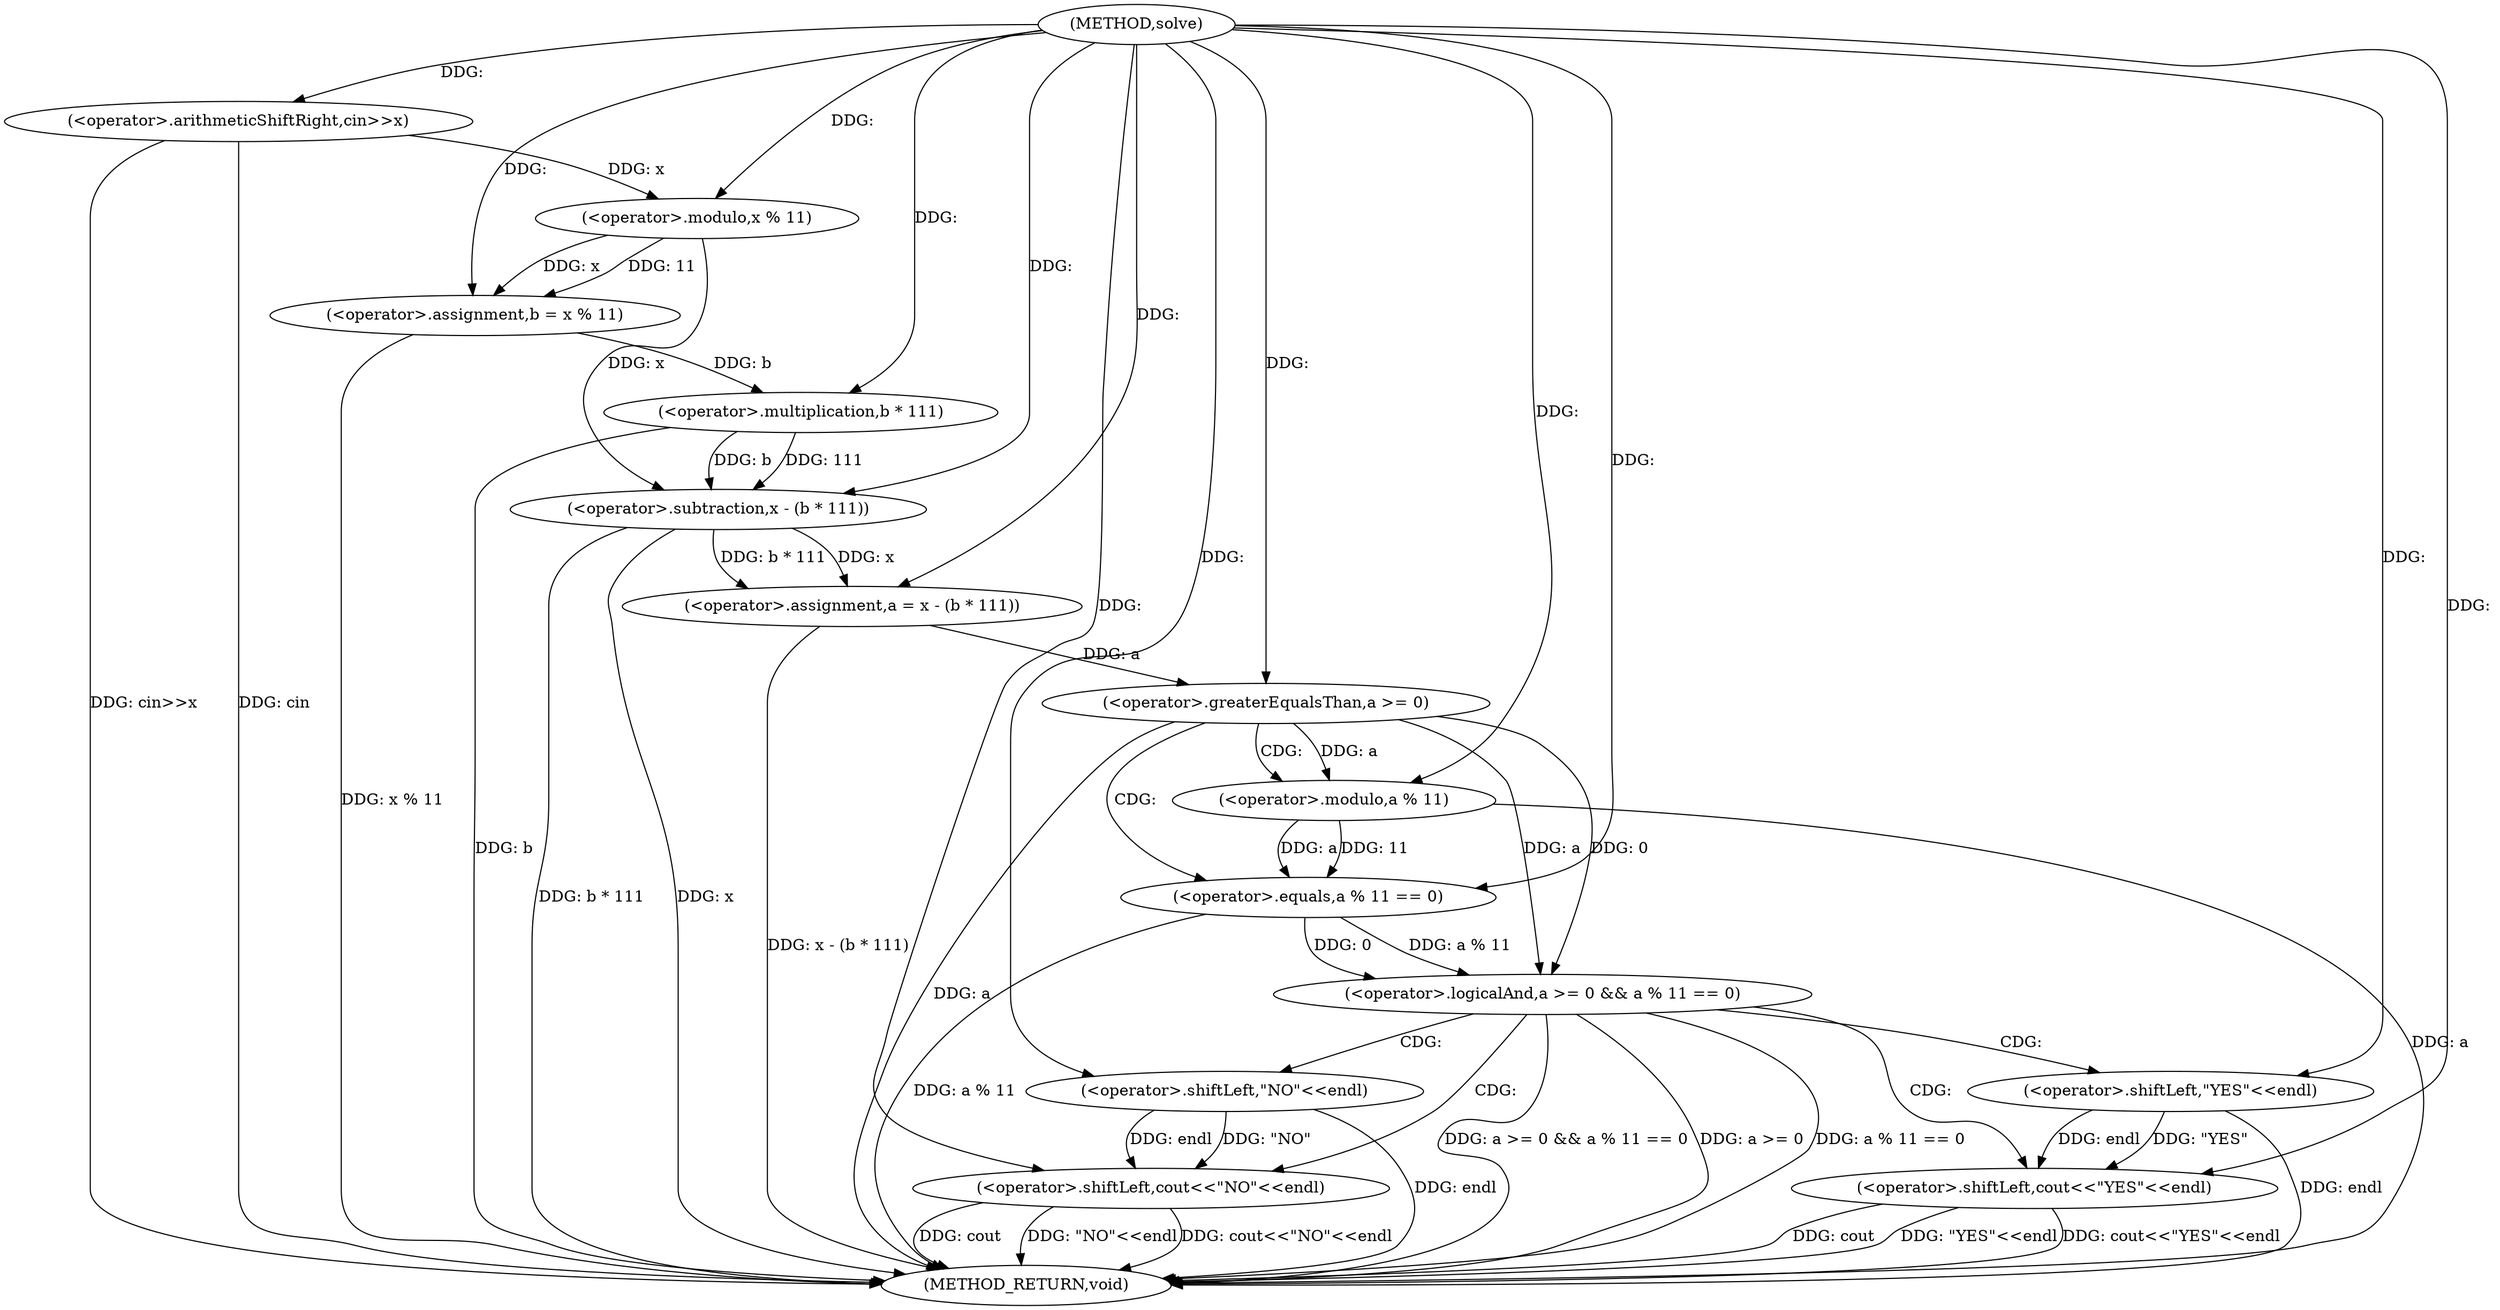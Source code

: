 digraph "solve" {  
"1000337" [label = "(METHOD,solve)" ]
"1000378" [label = "(METHOD_RETURN,void)" ]
"1000340" [label = "(<operator>.arithmeticShiftRight,cin>>x)" ]
"1000344" [label = "(<operator>.assignment,b = x % 11)" ]
"1000350" [label = "(<operator>.assignment,a = x - (b * 111))" ]
"1000358" [label = "(<operator>.logicalAnd,a >= 0 && a % 11 == 0)" ]
"1000367" [label = "(<operator>.shiftLeft,cout<<\"YES\"<<endl)" ]
"1000346" [label = "(<operator>.modulo,x % 11)" ]
"1000352" [label = "(<operator>.subtraction,x - (b * 111))" ]
"1000373" [label = "(<operator>.shiftLeft,cout<<\"NO\"<<endl)" ]
"1000354" [label = "(<operator>.multiplication,b * 111)" ]
"1000359" [label = "(<operator>.greaterEqualsThan,a >= 0)" ]
"1000362" [label = "(<operator>.equals,a % 11 == 0)" ]
"1000369" [label = "(<operator>.shiftLeft,\"YES\"<<endl)" ]
"1000363" [label = "(<operator>.modulo,a % 11)" ]
"1000375" [label = "(<operator>.shiftLeft,\"NO\"<<endl)" ]
  "1000340" -> "1000378"  [ label = "DDG: cin>>x"] 
  "1000344" -> "1000378"  [ label = "DDG: x % 11"] 
  "1000352" -> "1000378"  [ label = "DDG: x"] 
  "1000354" -> "1000378"  [ label = "DDG: b"] 
  "1000352" -> "1000378"  [ label = "DDG: b * 111"] 
  "1000350" -> "1000378"  [ label = "DDG: x - (b * 111)"] 
  "1000359" -> "1000378"  [ label = "DDG: a"] 
  "1000358" -> "1000378"  [ label = "DDG: a >= 0"] 
  "1000363" -> "1000378"  [ label = "DDG: a"] 
  "1000362" -> "1000378"  [ label = "DDG: a % 11"] 
  "1000358" -> "1000378"  [ label = "DDG: a % 11 == 0"] 
  "1000358" -> "1000378"  [ label = "DDG: a >= 0 && a % 11 == 0"] 
  "1000373" -> "1000378"  [ label = "DDG: cout"] 
  "1000375" -> "1000378"  [ label = "DDG: endl"] 
  "1000373" -> "1000378"  [ label = "DDG: \"NO\"<<endl"] 
  "1000373" -> "1000378"  [ label = "DDG: cout<<\"NO\"<<endl"] 
  "1000367" -> "1000378"  [ label = "DDG: cout"] 
  "1000369" -> "1000378"  [ label = "DDG: endl"] 
  "1000367" -> "1000378"  [ label = "DDG: \"YES\"<<endl"] 
  "1000367" -> "1000378"  [ label = "DDG: cout<<\"YES\"<<endl"] 
  "1000340" -> "1000378"  [ label = "DDG: cin"] 
  "1000346" -> "1000344"  [ label = "DDG: x"] 
  "1000346" -> "1000344"  [ label = "DDG: 11"] 
  "1000352" -> "1000350"  [ label = "DDG: b * 111"] 
  "1000352" -> "1000350"  [ label = "DDG: x"] 
  "1000337" -> "1000340"  [ label = "DDG: "] 
  "1000337" -> "1000344"  [ label = "DDG: "] 
  "1000337" -> "1000350"  [ label = "DDG: "] 
  "1000340" -> "1000346"  [ label = "DDG: x"] 
  "1000337" -> "1000346"  [ label = "DDG: "] 
  "1000346" -> "1000352"  [ label = "DDG: x"] 
  "1000337" -> "1000352"  [ label = "DDG: "] 
  "1000354" -> "1000352"  [ label = "DDG: 111"] 
  "1000354" -> "1000352"  [ label = "DDG: b"] 
  "1000359" -> "1000358"  [ label = "DDG: 0"] 
  "1000359" -> "1000358"  [ label = "DDG: a"] 
  "1000362" -> "1000358"  [ label = "DDG: a % 11"] 
  "1000362" -> "1000358"  [ label = "DDG: 0"] 
  "1000337" -> "1000367"  [ label = "DDG: "] 
  "1000369" -> "1000367"  [ label = "DDG: endl"] 
  "1000369" -> "1000367"  [ label = "DDG: \"YES\""] 
  "1000344" -> "1000354"  [ label = "DDG: b"] 
  "1000337" -> "1000354"  [ label = "DDG: "] 
  "1000350" -> "1000359"  [ label = "DDG: a"] 
  "1000337" -> "1000359"  [ label = "DDG: "] 
  "1000363" -> "1000362"  [ label = "DDG: a"] 
  "1000363" -> "1000362"  [ label = "DDG: 11"] 
  "1000337" -> "1000362"  [ label = "DDG: "] 
  "1000337" -> "1000369"  [ label = "DDG: "] 
  "1000337" -> "1000373"  [ label = "DDG: "] 
  "1000375" -> "1000373"  [ label = "DDG: \"NO\""] 
  "1000375" -> "1000373"  [ label = "DDG: endl"] 
  "1000359" -> "1000363"  [ label = "DDG: a"] 
  "1000337" -> "1000363"  [ label = "DDG: "] 
  "1000337" -> "1000375"  [ label = "DDG: "] 
  "1000358" -> "1000373"  [ label = "CDG: "] 
  "1000358" -> "1000367"  [ label = "CDG: "] 
  "1000358" -> "1000375"  [ label = "CDG: "] 
  "1000358" -> "1000369"  [ label = "CDG: "] 
  "1000359" -> "1000363"  [ label = "CDG: "] 
  "1000359" -> "1000362"  [ label = "CDG: "] 
}
